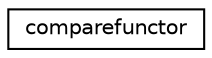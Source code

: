 digraph "Graphical Class Hierarchy"
{
 // LATEX_PDF_SIZE
  edge [fontname="Helvetica",fontsize="10",labelfontname="Helvetica",labelfontsize="10"];
  node [fontname="Helvetica",fontsize="10",shape=record];
  rankdir="LR";
  Node0 [label="comparefunctor",height=0.2,width=0.4,color="black", fillcolor="white", style="filled",URL="$structcomparefunctor.html",tooltip=" "];
}
